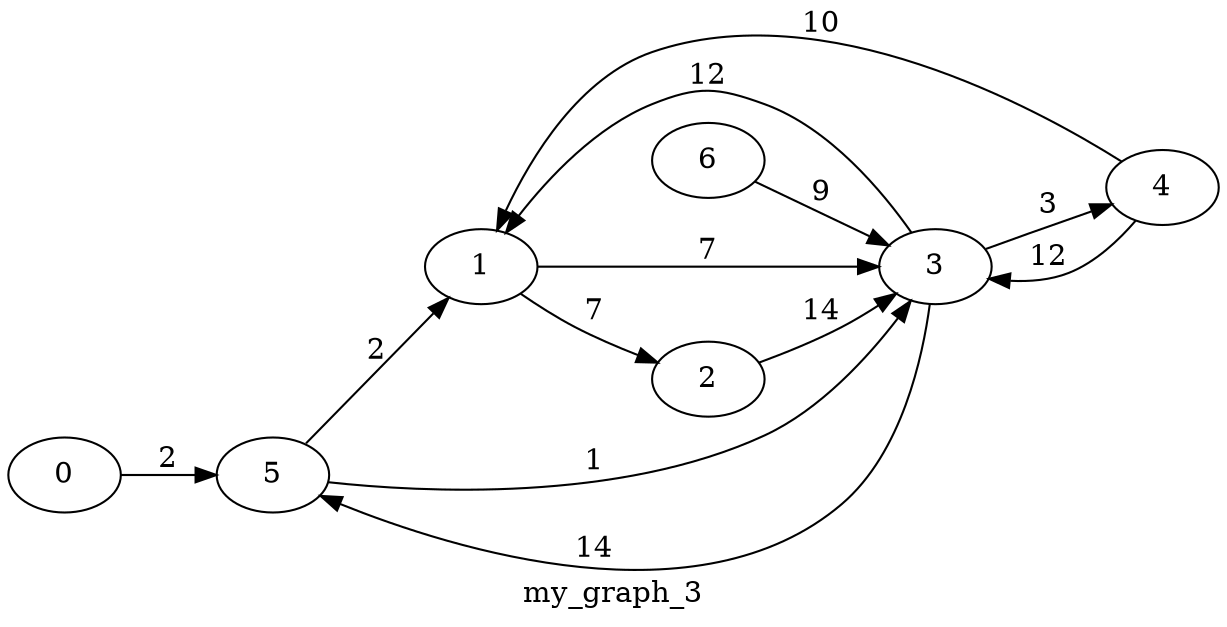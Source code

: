 digraph g{   rankdir = LR 0-> 5 [label = "2"]
5-> 1 [label = "2"]
1-> 3 [label = "7"]
3-> 5 [label = "14"]
5-> 3 [label = "1"]
3-> 4 [label = "3"]
4-> 3 [label = "12"]
1-> 2 [label = "7"]
2-> 3 [label = "14"]
3-> 1 [label = "12"]
4-> 1 [label = "10"]
6-> 3 [label = "9"]
label =  my_graph_3 } 